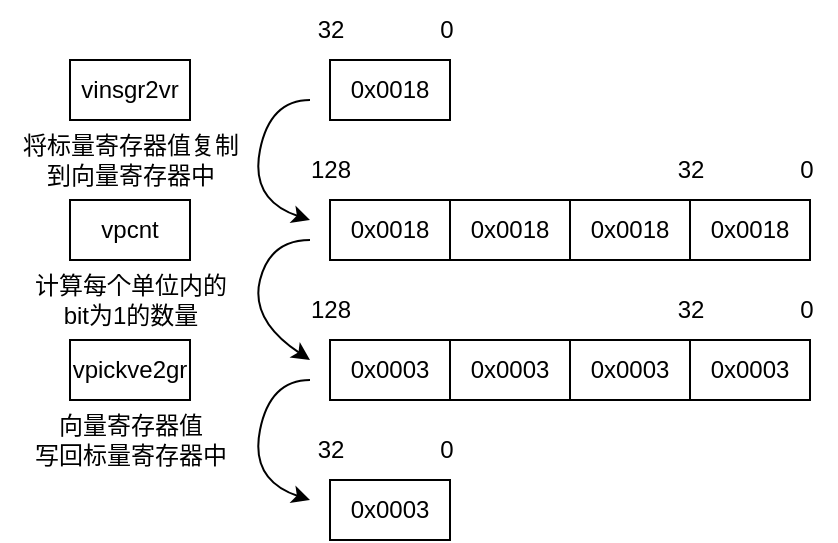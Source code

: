 <mxfile version="26.0.6">
  <diagram name="Page-1" id="gSIz3evlJ5RWCvdOHf3Q">
    <mxGraphModel dx="983" dy="521" grid="1" gridSize="10" guides="1" tooltips="1" connect="1" arrows="1" fold="1" page="1" pageScale="1" pageWidth="827" pageHeight="1169" math="0" shadow="0">
      <root>
        <mxCell id="0" />
        <mxCell id="1" parent="0" />
        <mxCell id="SC6Bdq_FJfMvUpcMReXq-1" value="0x0018" style="rounded=0;whiteSpace=wrap;html=1;" vertex="1" parent="1">
          <mxGeometry x="370" y="220" width="60" height="30" as="geometry" />
        </mxCell>
        <mxCell id="SC6Bdq_FJfMvUpcMReXq-2" value="0" style="text;html=1;align=center;verticalAlign=middle;resizable=0;points=[];autosize=1;strokeColor=none;fillColor=none;" vertex="1" parent="1">
          <mxGeometry x="413" y="190" width="30" height="30" as="geometry" />
        </mxCell>
        <mxCell id="SC6Bdq_FJfMvUpcMReXq-3" value="32" style="text;html=1;align=center;verticalAlign=middle;resizable=0;points=[];autosize=1;strokeColor=none;fillColor=none;" vertex="1" parent="1">
          <mxGeometry x="350" y="190" width="40" height="30" as="geometry" />
        </mxCell>
        <mxCell id="SC6Bdq_FJfMvUpcMReXq-4" value="0x0018" style="rounded=0;whiteSpace=wrap;html=1;" vertex="1" parent="1">
          <mxGeometry x="550" y="290" width="60" height="30" as="geometry" />
        </mxCell>
        <mxCell id="SC6Bdq_FJfMvUpcMReXq-5" value="0" style="text;html=1;align=center;verticalAlign=middle;resizable=0;points=[];autosize=1;strokeColor=none;fillColor=none;" vertex="1" parent="1">
          <mxGeometry x="593" y="260" width="30" height="30" as="geometry" />
        </mxCell>
        <mxCell id="SC6Bdq_FJfMvUpcMReXq-6" value="32" style="text;html=1;align=center;verticalAlign=middle;resizable=0;points=[];autosize=1;strokeColor=none;fillColor=none;" vertex="1" parent="1">
          <mxGeometry x="530" y="260" width="40" height="30" as="geometry" />
        </mxCell>
        <mxCell id="SC6Bdq_FJfMvUpcMReXq-7" value="0x0018" style="rounded=0;whiteSpace=wrap;html=1;" vertex="1" parent="1">
          <mxGeometry x="490" y="290" width="60" height="30" as="geometry" />
        </mxCell>
        <mxCell id="SC6Bdq_FJfMvUpcMReXq-8" value="0x0018" style="rounded=0;whiteSpace=wrap;html=1;" vertex="1" parent="1">
          <mxGeometry x="430" y="290" width="60" height="30" as="geometry" />
        </mxCell>
        <mxCell id="SC6Bdq_FJfMvUpcMReXq-9" value="0x0018" style="rounded=0;whiteSpace=wrap;html=1;" vertex="1" parent="1">
          <mxGeometry x="370" y="290" width="60" height="30" as="geometry" />
        </mxCell>
        <mxCell id="SC6Bdq_FJfMvUpcMReXq-14" value="128" style="text;html=1;align=center;verticalAlign=middle;resizable=0;points=[];autosize=1;strokeColor=none;fillColor=none;" vertex="1" parent="1">
          <mxGeometry x="350" y="260" width="40" height="30" as="geometry" />
        </mxCell>
        <mxCell id="SC6Bdq_FJfMvUpcMReXq-15" value="0x0003" style="rounded=0;whiteSpace=wrap;html=1;" vertex="1" parent="1">
          <mxGeometry x="550" y="360" width="60" height="30" as="geometry" />
        </mxCell>
        <mxCell id="SC6Bdq_FJfMvUpcMReXq-16" value="0" style="text;html=1;align=center;verticalAlign=middle;resizable=0;points=[];autosize=1;strokeColor=none;fillColor=none;" vertex="1" parent="1">
          <mxGeometry x="593" y="330" width="30" height="30" as="geometry" />
        </mxCell>
        <mxCell id="SC6Bdq_FJfMvUpcMReXq-17" value="32" style="text;html=1;align=center;verticalAlign=middle;resizable=0;points=[];autosize=1;strokeColor=none;fillColor=none;" vertex="1" parent="1">
          <mxGeometry x="530" y="330" width="40" height="30" as="geometry" />
        </mxCell>
        <mxCell id="SC6Bdq_FJfMvUpcMReXq-18" value="0x0003" style="rounded=0;whiteSpace=wrap;html=1;" vertex="1" parent="1">
          <mxGeometry x="490" y="360" width="60" height="30" as="geometry" />
        </mxCell>
        <mxCell id="SC6Bdq_FJfMvUpcMReXq-19" value="0x0003" style="rounded=0;whiteSpace=wrap;html=1;" vertex="1" parent="1">
          <mxGeometry x="430" y="360" width="60" height="30" as="geometry" />
        </mxCell>
        <mxCell id="SC6Bdq_FJfMvUpcMReXq-20" value="0x0003" style="rounded=0;whiteSpace=wrap;html=1;" vertex="1" parent="1">
          <mxGeometry x="370" y="360" width="60" height="30" as="geometry" />
        </mxCell>
        <mxCell id="SC6Bdq_FJfMvUpcMReXq-21" value="128" style="text;html=1;align=center;verticalAlign=middle;resizable=0;points=[];autosize=1;strokeColor=none;fillColor=none;" vertex="1" parent="1">
          <mxGeometry x="350" y="330" width="40" height="30" as="geometry" />
        </mxCell>
        <mxCell id="SC6Bdq_FJfMvUpcMReXq-22" value="0x0003" style="rounded=0;whiteSpace=wrap;html=1;" vertex="1" parent="1">
          <mxGeometry x="370" y="430" width="60" height="30" as="geometry" />
        </mxCell>
        <mxCell id="SC6Bdq_FJfMvUpcMReXq-23" value="0" style="text;html=1;align=center;verticalAlign=middle;resizable=0;points=[];autosize=1;strokeColor=none;fillColor=none;" vertex="1" parent="1">
          <mxGeometry x="413" y="400" width="30" height="30" as="geometry" />
        </mxCell>
        <mxCell id="SC6Bdq_FJfMvUpcMReXq-24" value="32" style="text;html=1;align=center;verticalAlign=middle;resizable=0;points=[];autosize=1;strokeColor=none;fillColor=none;" vertex="1" parent="1">
          <mxGeometry x="350" y="400" width="40" height="30" as="geometry" />
        </mxCell>
        <mxCell id="SC6Bdq_FJfMvUpcMReXq-25" value="" style="curved=1;endArrow=classic;html=1;rounded=0;" edge="1" parent="1">
          <mxGeometry width="50" height="50" relative="1" as="geometry">
            <mxPoint x="360" y="240" as="sourcePoint" />
            <mxPoint x="360" y="300" as="targetPoint" />
            <Array as="points">
              <mxPoint x="340" y="240" />
              <mxPoint x="330" y="290" />
            </Array>
          </mxGeometry>
        </mxCell>
        <mxCell id="SC6Bdq_FJfMvUpcMReXq-28" value="" style="curved=1;endArrow=classic;html=1;rounded=0;" edge="1" parent="1">
          <mxGeometry width="50" height="50" relative="1" as="geometry">
            <mxPoint x="360" y="310" as="sourcePoint" />
            <mxPoint x="360" y="370" as="targetPoint" />
            <Array as="points">
              <mxPoint x="340" y="310" />
              <mxPoint x="330" y="350" />
            </Array>
          </mxGeometry>
        </mxCell>
        <mxCell id="SC6Bdq_FJfMvUpcMReXq-30" value="" style="curved=1;endArrow=classic;html=1;rounded=0;" edge="1" parent="1">
          <mxGeometry width="50" height="50" relative="1" as="geometry">
            <mxPoint x="360" y="380" as="sourcePoint" />
            <mxPoint x="360" y="440" as="targetPoint" />
            <Array as="points">
              <mxPoint x="340" y="380" />
              <mxPoint x="330" y="430" />
            </Array>
          </mxGeometry>
        </mxCell>
        <mxCell id="SC6Bdq_FJfMvUpcMReXq-33" value="vinsgr2vr" style="rounded=0;whiteSpace=wrap;html=1;" vertex="1" parent="1">
          <mxGeometry x="240" y="220" width="60" height="30" as="geometry" />
        </mxCell>
        <mxCell id="SC6Bdq_FJfMvUpcMReXq-34" value="将标量寄存器值复制&lt;div&gt;到向量寄存器中&lt;/div&gt;" style="text;html=1;align=center;verticalAlign=middle;resizable=0;points=[];autosize=1;strokeColor=none;fillColor=none;textDirection=ltr;" vertex="1" parent="1">
          <mxGeometry x="205" y="250" width="130" height="40" as="geometry" />
        </mxCell>
        <mxCell id="SC6Bdq_FJfMvUpcMReXq-35" value="vpcnt" style="rounded=0;whiteSpace=wrap;html=1;" vertex="1" parent="1">
          <mxGeometry x="240" y="290" width="60" height="30" as="geometry" />
        </mxCell>
        <mxCell id="SC6Bdq_FJfMvUpcMReXq-36" value="计算每个单位内的&lt;div&gt;bit为1的数量&lt;/div&gt;" style="text;html=1;align=center;verticalAlign=middle;resizable=0;points=[];autosize=1;strokeColor=none;fillColor=none;textDirection=ltr;" vertex="1" parent="1">
          <mxGeometry x="210" y="320" width="120" height="40" as="geometry" />
        </mxCell>
        <mxCell id="SC6Bdq_FJfMvUpcMReXq-37" value="vpickve2gr" style="rounded=0;whiteSpace=wrap;html=1;" vertex="1" parent="1">
          <mxGeometry x="240" y="360" width="60" height="30" as="geometry" />
        </mxCell>
        <mxCell id="SC6Bdq_FJfMvUpcMReXq-38" value="向量寄存器值&lt;div&gt;写回标量寄存器中&lt;/div&gt;" style="text;html=1;align=center;verticalAlign=middle;resizable=0;points=[];autosize=1;strokeColor=none;fillColor=none;textDirection=ltr;" vertex="1" parent="1">
          <mxGeometry x="210" y="390" width="120" height="40" as="geometry" />
        </mxCell>
      </root>
    </mxGraphModel>
  </diagram>
</mxfile>
